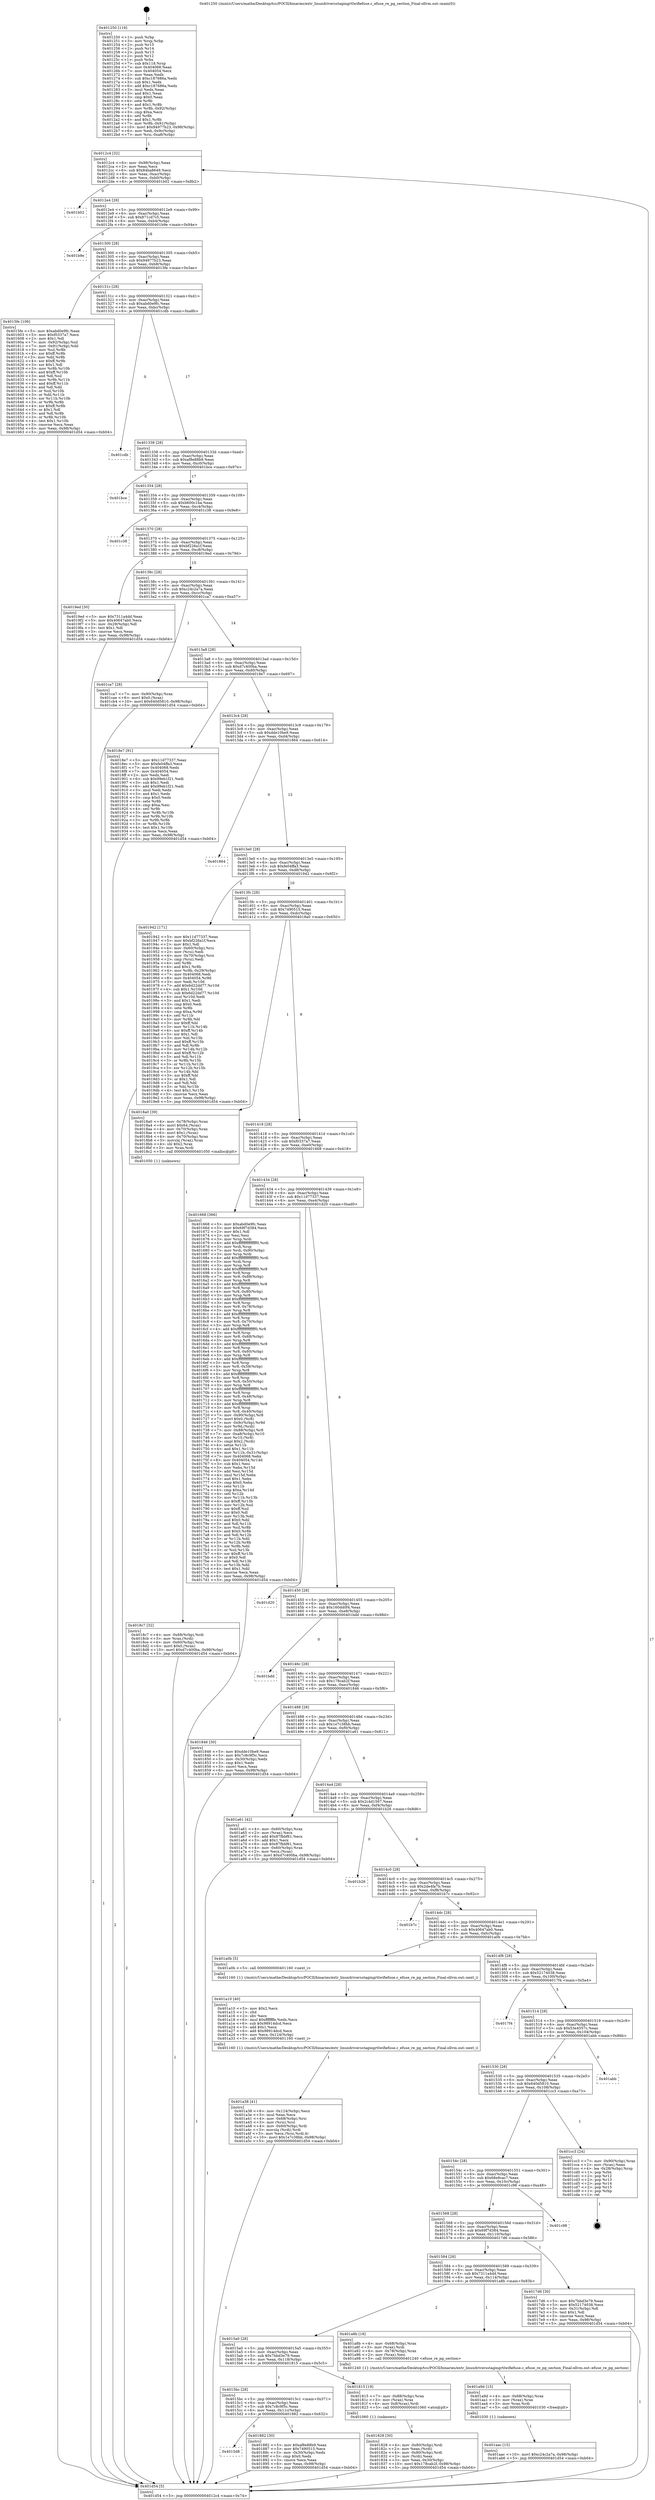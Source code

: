 digraph "0x401250" {
  label = "0x401250 (/mnt/c/Users/mathe/Desktop/tcc/POCII/binaries/extr_linuxdriversstagingrtlwifiefuse.c_efuse_re_pg_section_Final-ollvm.out::main(0))"
  labelloc = "t"
  node[shape=record]

  Entry [label="",width=0.3,height=0.3,shape=circle,fillcolor=black,style=filled]
  "0x4012c4" [label="{
     0x4012c4 [32]\l
     | [instrs]\l
     &nbsp;&nbsp;0x4012c4 \<+6\>: mov -0x98(%rbp),%eax\l
     &nbsp;&nbsp;0x4012ca \<+2\>: mov %eax,%ecx\l
     &nbsp;&nbsp;0x4012cc \<+6\>: sub $0x84ba8649,%ecx\l
     &nbsp;&nbsp;0x4012d2 \<+6\>: mov %eax,-0xac(%rbp)\l
     &nbsp;&nbsp;0x4012d8 \<+6\>: mov %ecx,-0xb0(%rbp)\l
     &nbsp;&nbsp;0x4012de \<+6\>: je 0000000000401b02 \<main+0x8b2\>\l
  }"]
  "0x401b02" [label="{
     0x401b02\l
  }", style=dashed]
  "0x4012e4" [label="{
     0x4012e4 [28]\l
     | [instrs]\l
     &nbsp;&nbsp;0x4012e4 \<+5\>: jmp 00000000004012e9 \<main+0x99\>\l
     &nbsp;&nbsp;0x4012e9 \<+6\>: mov -0xac(%rbp),%eax\l
     &nbsp;&nbsp;0x4012ef \<+5\>: sub $0x871cd7c5,%eax\l
     &nbsp;&nbsp;0x4012f4 \<+6\>: mov %eax,-0xb4(%rbp)\l
     &nbsp;&nbsp;0x4012fa \<+6\>: je 0000000000401b9e \<main+0x94e\>\l
  }"]
  Exit [label="",width=0.3,height=0.3,shape=circle,fillcolor=black,style=filled,peripheries=2]
  "0x401b9e" [label="{
     0x401b9e\l
  }", style=dashed]
  "0x401300" [label="{
     0x401300 [28]\l
     | [instrs]\l
     &nbsp;&nbsp;0x401300 \<+5\>: jmp 0000000000401305 \<main+0xb5\>\l
     &nbsp;&nbsp;0x401305 \<+6\>: mov -0xac(%rbp),%eax\l
     &nbsp;&nbsp;0x40130b \<+5\>: sub $0x94977b23,%eax\l
     &nbsp;&nbsp;0x401310 \<+6\>: mov %eax,-0xb8(%rbp)\l
     &nbsp;&nbsp;0x401316 \<+6\>: je 00000000004015fe \<main+0x3ae\>\l
  }"]
  "0x401aac" [label="{
     0x401aac [15]\l
     | [instrs]\l
     &nbsp;&nbsp;0x401aac \<+10\>: movl $0xc24c2a7a,-0x98(%rbp)\l
     &nbsp;&nbsp;0x401ab6 \<+5\>: jmp 0000000000401d54 \<main+0xb04\>\l
  }"]
  "0x4015fe" [label="{
     0x4015fe [106]\l
     | [instrs]\l
     &nbsp;&nbsp;0x4015fe \<+5\>: mov $0xabd0e9fc,%eax\l
     &nbsp;&nbsp;0x401603 \<+5\>: mov $0xf0337a7,%ecx\l
     &nbsp;&nbsp;0x401608 \<+2\>: mov $0x1,%dl\l
     &nbsp;&nbsp;0x40160a \<+7\>: mov -0x92(%rbp),%sil\l
     &nbsp;&nbsp;0x401611 \<+7\>: mov -0x91(%rbp),%dil\l
     &nbsp;&nbsp;0x401618 \<+3\>: mov %sil,%r8b\l
     &nbsp;&nbsp;0x40161b \<+4\>: xor $0xff,%r8b\l
     &nbsp;&nbsp;0x40161f \<+3\>: mov %dil,%r9b\l
     &nbsp;&nbsp;0x401622 \<+4\>: xor $0xff,%r9b\l
     &nbsp;&nbsp;0x401626 \<+3\>: xor $0x1,%dl\l
     &nbsp;&nbsp;0x401629 \<+3\>: mov %r8b,%r10b\l
     &nbsp;&nbsp;0x40162c \<+4\>: and $0xff,%r10b\l
     &nbsp;&nbsp;0x401630 \<+3\>: and %dl,%sil\l
     &nbsp;&nbsp;0x401633 \<+3\>: mov %r9b,%r11b\l
     &nbsp;&nbsp;0x401636 \<+4\>: and $0xff,%r11b\l
     &nbsp;&nbsp;0x40163a \<+3\>: and %dl,%dil\l
     &nbsp;&nbsp;0x40163d \<+3\>: or %sil,%r10b\l
     &nbsp;&nbsp;0x401640 \<+3\>: or %dil,%r11b\l
     &nbsp;&nbsp;0x401643 \<+3\>: xor %r11b,%r10b\l
     &nbsp;&nbsp;0x401646 \<+3\>: or %r9b,%r8b\l
     &nbsp;&nbsp;0x401649 \<+4\>: xor $0xff,%r8b\l
     &nbsp;&nbsp;0x40164d \<+3\>: or $0x1,%dl\l
     &nbsp;&nbsp;0x401650 \<+3\>: and %dl,%r8b\l
     &nbsp;&nbsp;0x401653 \<+3\>: or %r8b,%r10b\l
     &nbsp;&nbsp;0x401656 \<+4\>: test $0x1,%r10b\l
     &nbsp;&nbsp;0x40165a \<+3\>: cmovne %ecx,%eax\l
     &nbsp;&nbsp;0x40165d \<+6\>: mov %eax,-0x98(%rbp)\l
     &nbsp;&nbsp;0x401663 \<+5\>: jmp 0000000000401d54 \<main+0xb04\>\l
  }"]
  "0x40131c" [label="{
     0x40131c [28]\l
     | [instrs]\l
     &nbsp;&nbsp;0x40131c \<+5\>: jmp 0000000000401321 \<main+0xd1\>\l
     &nbsp;&nbsp;0x401321 \<+6\>: mov -0xac(%rbp),%eax\l
     &nbsp;&nbsp;0x401327 \<+5\>: sub $0xabd0e9fc,%eax\l
     &nbsp;&nbsp;0x40132c \<+6\>: mov %eax,-0xbc(%rbp)\l
     &nbsp;&nbsp;0x401332 \<+6\>: je 0000000000401cdb \<main+0xa8b\>\l
  }"]
  "0x401d54" [label="{
     0x401d54 [5]\l
     | [instrs]\l
     &nbsp;&nbsp;0x401d54 \<+5\>: jmp 00000000004012c4 \<main+0x74\>\l
  }"]
  "0x401250" [label="{
     0x401250 [116]\l
     | [instrs]\l
     &nbsp;&nbsp;0x401250 \<+1\>: push %rbp\l
     &nbsp;&nbsp;0x401251 \<+3\>: mov %rsp,%rbp\l
     &nbsp;&nbsp;0x401254 \<+2\>: push %r15\l
     &nbsp;&nbsp;0x401256 \<+2\>: push %r14\l
     &nbsp;&nbsp;0x401258 \<+2\>: push %r13\l
     &nbsp;&nbsp;0x40125a \<+2\>: push %r12\l
     &nbsp;&nbsp;0x40125c \<+1\>: push %rbx\l
     &nbsp;&nbsp;0x40125d \<+7\>: sub $0x118,%rsp\l
     &nbsp;&nbsp;0x401264 \<+7\>: mov 0x404068,%eax\l
     &nbsp;&nbsp;0x40126b \<+7\>: mov 0x404054,%ecx\l
     &nbsp;&nbsp;0x401272 \<+2\>: mov %eax,%edx\l
     &nbsp;&nbsp;0x401274 \<+6\>: sub $0xc187686a,%edx\l
     &nbsp;&nbsp;0x40127a \<+3\>: sub $0x1,%edx\l
     &nbsp;&nbsp;0x40127d \<+6\>: add $0xc187686a,%edx\l
     &nbsp;&nbsp;0x401283 \<+3\>: imul %edx,%eax\l
     &nbsp;&nbsp;0x401286 \<+3\>: and $0x1,%eax\l
     &nbsp;&nbsp;0x401289 \<+3\>: cmp $0x0,%eax\l
     &nbsp;&nbsp;0x40128c \<+4\>: sete %r8b\l
     &nbsp;&nbsp;0x401290 \<+4\>: and $0x1,%r8b\l
     &nbsp;&nbsp;0x401294 \<+7\>: mov %r8b,-0x92(%rbp)\l
     &nbsp;&nbsp;0x40129b \<+3\>: cmp $0xa,%ecx\l
     &nbsp;&nbsp;0x40129e \<+4\>: setl %r8b\l
     &nbsp;&nbsp;0x4012a2 \<+4\>: and $0x1,%r8b\l
     &nbsp;&nbsp;0x4012a6 \<+7\>: mov %r8b,-0x91(%rbp)\l
     &nbsp;&nbsp;0x4012ad \<+10\>: movl $0x94977b23,-0x98(%rbp)\l
     &nbsp;&nbsp;0x4012b7 \<+6\>: mov %edi,-0x9c(%rbp)\l
     &nbsp;&nbsp;0x4012bd \<+7\>: mov %rsi,-0xa8(%rbp)\l
  }"]
  "0x401a9d" [label="{
     0x401a9d [15]\l
     | [instrs]\l
     &nbsp;&nbsp;0x401a9d \<+4\>: mov -0x68(%rbp),%rax\l
     &nbsp;&nbsp;0x401aa1 \<+3\>: mov (%rax),%rax\l
     &nbsp;&nbsp;0x401aa4 \<+3\>: mov %rax,%rdi\l
     &nbsp;&nbsp;0x401aa7 \<+5\>: call 0000000000401030 \<free@plt\>\l
     | [calls]\l
     &nbsp;&nbsp;0x401030 \{1\} (unknown)\l
  }"]
  "0x401cdb" [label="{
     0x401cdb\l
  }", style=dashed]
  "0x401338" [label="{
     0x401338 [28]\l
     | [instrs]\l
     &nbsp;&nbsp;0x401338 \<+5\>: jmp 000000000040133d \<main+0xed\>\l
     &nbsp;&nbsp;0x40133d \<+6\>: mov -0xac(%rbp),%eax\l
     &nbsp;&nbsp;0x401343 \<+5\>: sub $0xaf8e88b9,%eax\l
     &nbsp;&nbsp;0x401348 \<+6\>: mov %eax,-0xc0(%rbp)\l
     &nbsp;&nbsp;0x40134e \<+6\>: je 0000000000401bce \<main+0x97e\>\l
  }"]
  "0x401a38" [label="{
     0x401a38 [41]\l
     | [instrs]\l
     &nbsp;&nbsp;0x401a38 \<+6\>: mov -0x124(%rbp),%ecx\l
     &nbsp;&nbsp;0x401a3e \<+3\>: imul %eax,%ecx\l
     &nbsp;&nbsp;0x401a41 \<+4\>: mov -0x68(%rbp),%rsi\l
     &nbsp;&nbsp;0x401a45 \<+3\>: mov (%rsi),%rsi\l
     &nbsp;&nbsp;0x401a48 \<+4\>: mov -0x60(%rbp),%rdi\l
     &nbsp;&nbsp;0x401a4c \<+3\>: movslq (%rdi),%rdi\l
     &nbsp;&nbsp;0x401a4f \<+3\>: mov %ecx,(%rsi,%rdi,4)\l
     &nbsp;&nbsp;0x401a52 \<+10\>: movl $0x1e7c38bb,-0x98(%rbp)\l
     &nbsp;&nbsp;0x401a5c \<+5\>: jmp 0000000000401d54 \<main+0xb04\>\l
  }"]
  "0x401bce" [label="{
     0x401bce\l
  }", style=dashed]
  "0x401354" [label="{
     0x401354 [28]\l
     | [instrs]\l
     &nbsp;&nbsp;0x401354 \<+5\>: jmp 0000000000401359 \<main+0x109\>\l
     &nbsp;&nbsp;0x401359 \<+6\>: mov -0xac(%rbp),%eax\l
     &nbsp;&nbsp;0x40135f \<+5\>: sub $0xb600c1ba,%eax\l
     &nbsp;&nbsp;0x401364 \<+6\>: mov %eax,-0xc4(%rbp)\l
     &nbsp;&nbsp;0x40136a \<+6\>: je 0000000000401c38 \<main+0x9e8\>\l
  }"]
  "0x401a10" [label="{
     0x401a10 [40]\l
     | [instrs]\l
     &nbsp;&nbsp;0x401a10 \<+5\>: mov $0x2,%ecx\l
     &nbsp;&nbsp;0x401a15 \<+1\>: cltd\l
     &nbsp;&nbsp;0x401a16 \<+2\>: idiv %ecx\l
     &nbsp;&nbsp;0x401a18 \<+6\>: imul $0xfffffffe,%edx,%ecx\l
     &nbsp;&nbsp;0x401a1e \<+6\>: sub $0x98914dcd,%ecx\l
     &nbsp;&nbsp;0x401a24 \<+3\>: add $0x1,%ecx\l
     &nbsp;&nbsp;0x401a27 \<+6\>: add $0x98914dcd,%ecx\l
     &nbsp;&nbsp;0x401a2d \<+6\>: mov %ecx,-0x124(%rbp)\l
     &nbsp;&nbsp;0x401a33 \<+5\>: call 0000000000401160 \<next_i\>\l
     | [calls]\l
     &nbsp;&nbsp;0x401160 \{1\} (/mnt/c/Users/mathe/Desktop/tcc/POCII/binaries/extr_linuxdriversstagingrtlwifiefuse.c_efuse_re_pg_section_Final-ollvm.out::next_i)\l
  }"]
  "0x401c38" [label="{
     0x401c38\l
  }", style=dashed]
  "0x401370" [label="{
     0x401370 [28]\l
     | [instrs]\l
     &nbsp;&nbsp;0x401370 \<+5\>: jmp 0000000000401375 \<main+0x125\>\l
     &nbsp;&nbsp;0x401375 \<+6\>: mov -0xac(%rbp),%eax\l
     &nbsp;&nbsp;0x40137b \<+5\>: sub $0xbf226a1f,%eax\l
     &nbsp;&nbsp;0x401380 \<+6\>: mov %eax,-0xc8(%rbp)\l
     &nbsp;&nbsp;0x401386 \<+6\>: je 00000000004019ed \<main+0x79d\>\l
  }"]
  "0x4018c7" [label="{
     0x4018c7 [32]\l
     | [instrs]\l
     &nbsp;&nbsp;0x4018c7 \<+4\>: mov -0x68(%rbp),%rdi\l
     &nbsp;&nbsp;0x4018cb \<+3\>: mov %rax,(%rdi)\l
     &nbsp;&nbsp;0x4018ce \<+4\>: mov -0x60(%rbp),%rax\l
     &nbsp;&nbsp;0x4018d2 \<+6\>: movl $0x0,(%rax)\l
     &nbsp;&nbsp;0x4018d8 \<+10\>: movl $0xd7c400ba,-0x98(%rbp)\l
     &nbsp;&nbsp;0x4018e2 \<+5\>: jmp 0000000000401d54 \<main+0xb04\>\l
  }"]
  "0x4019ed" [label="{
     0x4019ed [30]\l
     | [instrs]\l
     &nbsp;&nbsp;0x4019ed \<+5\>: mov $0x7311a4dd,%eax\l
     &nbsp;&nbsp;0x4019f2 \<+5\>: mov $0x40647ab0,%ecx\l
     &nbsp;&nbsp;0x4019f7 \<+3\>: mov -0x29(%rbp),%dl\l
     &nbsp;&nbsp;0x4019fa \<+3\>: test $0x1,%dl\l
     &nbsp;&nbsp;0x4019fd \<+3\>: cmovne %ecx,%eax\l
     &nbsp;&nbsp;0x401a00 \<+6\>: mov %eax,-0x98(%rbp)\l
     &nbsp;&nbsp;0x401a06 \<+5\>: jmp 0000000000401d54 \<main+0xb04\>\l
  }"]
  "0x40138c" [label="{
     0x40138c [28]\l
     | [instrs]\l
     &nbsp;&nbsp;0x40138c \<+5\>: jmp 0000000000401391 \<main+0x141\>\l
     &nbsp;&nbsp;0x401391 \<+6\>: mov -0xac(%rbp),%eax\l
     &nbsp;&nbsp;0x401397 \<+5\>: sub $0xc24c2a7a,%eax\l
     &nbsp;&nbsp;0x40139c \<+6\>: mov %eax,-0xcc(%rbp)\l
     &nbsp;&nbsp;0x4013a2 \<+6\>: je 0000000000401ca7 \<main+0xa57\>\l
  }"]
  "0x4015d8" [label="{
     0x4015d8\l
  }", style=dashed]
  "0x401ca7" [label="{
     0x401ca7 [28]\l
     | [instrs]\l
     &nbsp;&nbsp;0x401ca7 \<+7\>: mov -0x90(%rbp),%rax\l
     &nbsp;&nbsp;0x401cae \<+6\>: movl $0x0,(%rax)\l
     &nbsp;&nbsp;0x401cb4 \<+10\>: movl $0x640d5810,-0x98(%rbp)\l
     &nbsp;&nbsp;0x401cbe \<+5\>: jmp 0000000000401d54 \<main+0xb04\>\l
  }"]
  "0x4013a8" [label="{
     0x4013a8 [28]\l
     | [instrs]\l
     &nbsp;&nbsp;0x4013a8 \<+5\>: jmp 00000000004013ad \<main+0x15d\>\l
     &nbsp;&nbsp;0x4013ad \<+6\>: mov -0xac(%rbp),%eax\l
     &nbsp;&nbsp;0x4013b3 \<+5\>: sub $0xd7c400ba,%eax\l
     &nbsp;&nbsp;0x4013b8 \<+6\>: mov %eax,-0xd0(%rbp)\l
     &nbsp;&nbsp;0x4013be \<+6\>: je 00000000004018e7 \<main+0x697\>\l
  }"]
  "0x401882" [label="{
     0x401882 [30]\l
     | [instrs]\l
     &nbsp;&nbsp;0x401882 \<+5\>: mov $0xaf8e88b9,%eax\l
     &nbsp;&nbsp;0x401887 \<+5\>: mov $0x7490515,%ecx\l
     &nbsp;&nbsp;0x40188c \<+3\>: mov -0x30(%rbp),%edx\l
     &nbsp;&nbsp;0x40188f \<+3\>: cmp $0x0,%edx\l
     &nbsp;&nbsp;0x401892 \<+3\>: cmove %ecx,%eax\l
     &nbsp;&nbsp;0x401895 \<+6\>: mov %eax,-0x98(%rbp)\l
     &nbsp;&nbsp;0x40189b \<+5\>: jmp 0000000000401d54 \<main+0xb04\>\l
  }"]
  "0x4018e7" [label="{
     0x4018e7 [91]\l
     | [instrs]\l
     &nbsp;&nbsp;0x4018e7 \<+5\>: mov $0x11d77337,%eax\l
     &nbsp;&nbsp;0x4018ec \<+5\>: mov $0xfe04ffa3,%ecx\l
     &nbsp;&nbsp;0x4018f1 \<+7\>: mov 0x404068,%edx\l
     &nbsp;&nbsp;0x4018f8 \<+7\>: mov 0x404054,%esi\l
     &nbsp;&nbsp;0x4018ff \<+2\>: mov %edx,%edi\l
     &nbsp;&nbsp;0x401901 \<+6\>: sub $0x99eb1f21,%edi\l
     &nbsp;&nbsp;0x401907 \<+3\>: sub $0x1,%edi\l
     &nbsp;&nbsp;0x40190a \<+6\>: add $0x99eb1f21,%edi\l
     &nbsp;&nbsp;0x401910 \<+3\>: imul %edi,%edx\l
     &nbsp;&nbsp;0x401913 \<+3\>: and $0x1,%edx\l
     &nbsp;&nbsp;0x401916 \<+3\>: cmp $0x0,%edx\l
     &nbsp;&nbsp;0x401919 \<+4\>: sete %r8b\l
     &nbsp;&nbsp;0x40191d \<+3\>: cmp $0xa,%esi\l
     &nbsp;&nbsp;0x401920 \<+4\>: setl %r9b\l
     &nbsp;&nbsp;0x401924 \<+3\>: mov %r8b,%r10b\l
     &nbsp;&nbsp;0x401927 \<+3\>: and %r9b,%r10b\l
     &nbsp;&nbsp;0x40192a \<+3\>: xor %r9b,%r8b\l
     &nbsp;&nbsp;0x40192d \<+3\>: or %r8b,%r10b\l
     &nbsp;&nbsp;0x401930 \<+4\>: test $0x1,%r10b\l
     &nbsp;&nbsp;0x401934 \<+3\>: cmovne %ecx,%eax\l
     &nbsp;&nbsp;0x401937 \<+6\>: mov %eax,-0x98(%rbp)\l
     &nbsp;&nbsp;0x40193d \<+5\>: jmp 0000000000401d54 \<main+0xb04\>\l
  }"]
  "0x4013c4" [label="{
     0x4013c4 [28]\l
     | [instrs]\l
     &nbsp;&nbsp;0x4013c4 \<+5\>: jmp 00000000004013c9 \<main+0x179\>\l
     &nbsp;&nbsp;0x4013c9 \<+6\>: mov -0xac(%rbp),%eax\l
     &nbsp;&nbsp;0x4013cf \<+5\>: sub $0xdde10be9,%eax\l
     &nbsp;&nbsp;0x4013d4 \<+6\>: mov %eax,-0xd4(%rbp)\l
     &nbsp;&nbsp;0x4013da \<+6\>: je 0000000000401864 \<main+0x614\>\l
  }"]
  "0x401828" [label="{
     0x401828 [30]\l
     | [instrs]\l
     &nbsp;&nbsp;0x401828 \<+4\>: mov -0x80(%rbp),%rdi\l
     &nbsp;&nbsp;0x40182c \<+2\>: mov %eax,(%rdi)\l
     &nbsp;&nbsp;0x40182e \<+4\>: mov -0x80(%rbp),%rdi\l
     &nbsp;&nbsp;0x401832 \<+2\>: mov (%rdi),%eax\l
     &nbsp;&nbsp;0x401834 \<+3\>: mov %eax,-0x30(%rbp)\l
     &nbsp;&nbsp;0x401837 \<+10\>: movl $0x178cab2f,-0x98(%rbp)\l
     &nbsp;&nbsp;0x401841 \<+5\>: jmp 0000000000401d54 \<main+0xb04\>\l
  }"]
  "0x401864" [label="{
     0x401864\l
  }", style=dashed]
  "0x4013e0" [label="{
     0x4013e0 [28]\l
     | [instrs]\l
     &nbsp;&nbsp;0x4013e0 \<+5\>: jmp 00000000004013e5 \<main+0x195\>\l
     &nbsp;&nbsp;0x4013e5 \<+6\>: mov -0xac(%rbp),%eax\l
     &nbsp;&nbsp;0x4013eb \<+5\>: sub $0xfe04ffa3,%eax\l
     &nbsp;&nbsp;0x4013f0 \<+6\>: mov %eax,-0xd8(%rbp)\l
     &nbsp;&nbsp;0x4013f6 \<+6\>: je 0000000000401942 \<main+0x6f2\>\l
  }"]
  "0x4015bc" [label="{
     0x4015bc [28]\l
     | [instrs]\l
     &nbsp;&nbsp;0x4015bc \<+5\>: jmp 00000000004015c1 \<main+0x371\>\l
     &nbsp;&nbsp;0x4015c1 \<+6\>: mov -0xac(%rbp),%eax\l
     &nbsp;&nbsp;0x4015c7 \<+5\>: sub $0x7c8c9f5c,%eax\l
     &nbsp;&nbsp;0x4015cc \<+6\>: mov %eax,-0x11c(%rbp)\l
     &nbsp;&nbsp;0x4015d2 \<+6\>: je 0000000000401882 \<main+0x632\>\l
  }"]
  "0x401942" [label="{
     0x401942 [171]\l
     | [instrs]\l
     &nbsp;&nbsp;0x401942 \<+5\>: mov $0x11d77337,%eax\l
     &nbsp;&nbsp;0x401947 \<+5\>: mov $0xbf226a1f,%ecx\l
     &nbsp;&nbsp;0x40194c \<+2\>: mov $0x1,%dl\l
     &nbsp;&nbsp;0x40194e \<+4\>: mov -0x60(%rbp),%rsi\l
     &nbsp;&nbsp;0x401952 \<+2\>: mov (%rsi),%edi\l
     &nbsp;&nbsp;0x401954 \<+4\>: mov -0x70(%rbp),%rsi\l
     &nbsp;&nbsp;0x401958 \<+2\>: cmp (%rsi),%edi\l
     &nbsp;&nbsp;0x40195a \<+4\>: setl %r8b\l
     &nbsp;&nbsp;0x40195e \<+4\>: and $0x1,%r8b\l
     &nbsp;&nbsp;0x401962 \<+4\>: mov %r8b,-0x29(%rbp)\l
     &nbsp;&nbsp;0x401966 \<+7\>: mov 0x404068,%edi\l
     &nbsp;&nbsp;0x40196d \<+8\>: mov 0x404054,%r9d\l
     &nbsp;&nbsp;0x401975 \<+3\>: mov %edi,%r10d\l
     &nbsp;&nbsp;0x401978 \<+7\>: add $0x6d22dd77,%r10d\l
     &nbsp;&nbsp;0x40197f \<+4\>: sub $0x1,%r10d\l
     &nbsp;&nbsp;0x401983 \<+7\>: sub $0x6d22dd77,%r10d\l
     &nbsp;&nbsp;0x40198a \<+4\>: imul %r10d,%edi\l
     &nbsp;&nbsp;0x40198e \<+3\>: and $0x1,%edi\l
     &nbsp;&nbsp;0x401991 \<+3\>: cmp $0x0,%edi\l
     &nbsp;&nbsp;0x401994 \<+4\>: sete %r8b\l
     &nbsp;&nbsp;0x401998 \<+4\>: cmp $0xa,%r9d\l
     &nbsp;&nbsp;0x40199c \<+4\>: setl %r11b\l
     &nbsp;&nbsp;0x4019a0 \<+3\>: mov %r8b,%bl\l
     &nbsp;&nbsp;0x4019a3 \<+3\>: xor $0xff,%bl\l
     &nbsp;&nbsp;0x4019a6 \<+3\>: mov %r11b,%r14b\l
     &nbsp;&nbsp;0x4019a9 \<+4\>: xor $0xff,%r14b\l
     &nbsp;&nbsp;0x4019ad \<+3\>: xor $0x1,%dl\l
     &nbsp;&nbsp;0x4019b0 \<+3\>: mov %bl,%r15b\l
     &nbsp;&nbsp;0x4019b3 \<+4\>: and $0xff,%r15b\l
     &nbsp;&nbsp;0x4019b7 \<+3\>: and %dl,%r8b\l
     &nbsp;&nbsp;0x4019ba \<+3\>: mov %r14b,%r12b\l
     &nbsp;&nbsp;0x4019bd \<+4\>: and $0xff,%r12b\l
     &nbsp;&nbsp;0x4019c1 \<+3\>: and %dl,%r11b\l
     &nbsp;&nbsp;0x4019c4 \<+3\>: or %r8b,%r15b\l
     &nbsp;&nbsp;0x4019c7 \<+3\>: or %r11b,%r12b\l
     &nbsp;&nbsp;0x4019ca \<+3\>: xor %r12b,%r15b\l
     &nbsp;&nbsp;0x4019cd \<+3\>: or %r14b,%bl\l
     &nbsp;&nbsp;0x4019d0 \<+3\>: xor $0xff,%bl\l
     &nbsp;&nbsp;0x4019d3 \<+3\>: or $0x1,%dl\l
     &nbsp;&nbsp;0x4019d6 \<+2\>: and %dl,%bl\l
     &nbsp;&nbsp;0x4019d8 \<+3\>: or %bl,%r15b\l
     &nbsp;&nbsp;0x4019db \<+4\>: test $0x1,%r15b\l
     &nbsp;&nbsp;0x4019df \<+3\>: cmovne %ecx,%eax\l
     &nbsp;&nbsp;0x4019e2 \<+6\>: mov %eax,-0x98(%rbp)\l
     &nbsp;&nbsp;0x4019e8 \<+5\>: jmp 0000000000401d54 \<main+0xb04\>\l
  }"]
  "0x4013fc" [label="{
     0x4013fc [28]\l
     | [instrs]\l
     &nbsp;&nbsp;0x4013fc \<+5\>: jmp 0000000000401401 \<main+0x1b1\>\l
     &nbsp;&nbsp;0x401401 \<+6\>: mov -0xac(%rbp),%eax\l
     &nbsp;&nbsp;0x401407 \<+5\>: sub $0x7490515,%eax\l
     &nbsp;&nbsp;0x40140c \<+6\>: mov %eax,-0xdc(%rbp)\l
     &nbsp;&nbsp;0x401412 \<+6\>: je 00000000004018a0 \<main+0x650\>\l
  }"]
  "0x401815" [label="{
     0x401815 [19]\l
     | [instrs]\l
     &nbsp;&nbsp;0x401815 \<+7\>: mov -0x88(%rbp),%rax\l
     &nbsp;&nbsp;0x40181c \<+3\>: mov (%rax),%rax\l
     &nbsp;&nbsp;0x40181f \<+4\>: mov 0x8(%rax),%rdi\l
     &nbsp;&nbsp;0x401823 \<+5\>: call 0000000000401060 \<atoi@plt\>\l
     | [calls]\l
     &nbsp;&nbsp;0x401060 \{1\} (unknown)\l
  }"]
  "0x4018a0" [label="{
     0x4018a0 [39]\l
     | [instrs]\l
     &nbsp;&nbsp;0x4018a0 \<+4\>: mov -0x78(%rbp),%rax\l
     &nbsp;&nbsp;0x4018a4 \<+6\>: movl $0x64,(%rax)\l
     &nbsp;&nbsp;0x4018aa \<+4\>: mov -0x70(%rbp),%rax\l
     &nbsp;&nbsp;0x4018ae \<+6\>: movl $0x1,(%rax)\l
     &nbsp;&nbsp;0x4018b4 \<+4\>: mov -0x70(%rbp),%rax\l
     &nbsp;&nbsp;0x4018b8 \<+3\>: movslq (%rax),%rax\l
     &nbsp;&nbsp;0x4018bb \<+4\>: shl $0x2,%rax\l
     &nbsp;&nbsp;0x4018bf \<+3\>: mov %rax,%rdi\l
     &nbsp;&nbsp;0x4018c2 \<+5\>: call 0000000000401050 \<malloc@plt\>\l
     | [calls]\l
     &nbsp;&nbsp;0x401050 \{1\} (unknown)\l
  }"]
  "0x401418" [label="{
     0x401418 [28]\l
     | [instrs]\l
     &nbsp;&nbsp;0x401418 \<+5\>: jmp 000000000040141d \<main+0x1cd\>\l
     &nbsp;&nbsp;0x40141d \<+6\>: mov -0xac(%rbp),%eax\l
     &nbsp;&nbsp;0x401423 \<+5\>: sub $0xf0337a7,%eax\l
     &nbsp;&nbsp;0x401428 \<+6\>: mov %eax,-0xe0(%rbp)\l
     &nbsp;&nbsp;0x40142e \<+6\>: je 0000000000401668 \<main+0x418\>\l
  }"]
  "0x4015a0" [label="{
     0x4015a0 [28]\l
     | [instrs]\l
     &nbsp;&nbsp;0x4015a0 \<+5\>: jmp 00000000004015a5 \<main+0x355\>\l
     &nbsp;&nbsp;0x4015a5 \<+6\>: mov -0xac(%rbp),%eax\l
     &nbsp;&nbsp;0x4015ab \<+5\>: sub $0x7bbd3e79,%eax\l
     &nbsp;&nbsp;0x4015b0 \<+6\>: mov %eax,-0x118(%rbp)\l
     &nbsp;&nbsp;0x4015b6 \<+6\>: je 0000000000401815 \<main+0x5c5\>\l
  }"]
  "0x401668" [label="{
     0x401668 [366]\l
     | [instrs]\l
     &nbsp;&nbsp;0x401668 \<+5\>: mov $0xabd0e9fc,%eax\l
     &nbsp;&nbsp;0x40166d \<+5\>: mov $0x69f7d384,%ecx\l
     &nbsp;&nbsp;0x401672 \<+2\>: mov $0x1,%dl\l
     &nbsp;&nbsp;0x401674 \<+2\>: xor %esi,%esi\l
     &nbsp;&nbsp;0x401676 \<+3\>: mov %rsp,%rdi\l
     &nbsp;&nbsp;0x401679 \<+4\>: add $0xfffffffffffffff0,%rdi\l
     &nbsp;&nbsp;0x40167d \<+3\>: mov %rdi,%rsp\l
     &nbsp;&nbsp;0x401680 \<+7\>: mov %rdi,-0x90(%rbp)\l
     &nbsp;&nbsp;0x401687 \<+3\>: mov %rsp,%rdi\l
     &nbsp;&nbsp;0x40168a \<+4\>: add $0xfffffffffffffff0,%rdi\l
     &nbsp;&nbsp;0x40168e \<+3\>: mov %rdi,%rsp\l
     &nbsp;&nbsp;0x401691 \<+3\>: mov %rsp,%r8\l
     &nbsp;&nbsp;0x401694 \<+4\>: add $0xfffffffffffffff0,%r8\l
     &nbsp;&nbsp;0x401698 \<+3\>: mov %r8,%rsp\l
     &nbsp;&nbsp;0x40169b \<+7\>: mov %r8,-0x88(%rbp)\l
     &nbsp;&nbsp;0x4016a2 \<+3\>: mov %rsp,%r8\l
     &nbsp;&nbsp;0x4016a5 \<+4\>: add $0xfffffffffffffff0,%r8\l
     &nbsp;&nbsp;0x4016a9 \<+3\>: mov %r8,%rsp\l
     &nbsp;&nbsp;0x4016ac \<+4\>: mov %r8,-0x80(%rbp)\l
     &nbsp;&nbsp;0x4016b0 \<+3\>: mov %rsp,%r8\l
     &nbsp;&nbsp;0x4016b3 \<+4\>: add $0xfffffffffffffff0,%r8\l
     &nbsp;&nbsp;0x4016b7 \<+3\>: mov %r8,%rsp\l
     &nbsp;&nbsp;0x4016ba \<+4\>: mov %r8,-0x78(%rbp)\l
     &nbsp;&nbsp;0x4016be \<+3\>: mov %rsp,%r8\l
     &nbsp;&nbsp;0x4016c1 \<+4\>: add $0xfffffffffffffff0,%r8\l
     &nbsp;&nbsp;0x4016c5 \<+3\>: mov %r8,%rsp\l
     &nbsp;&nbsp;0x4016c8 \<+4\>: mov %r8,-0x70(%rbp)\l
     &nbsp;&nbsp;0x4016cc \<+3\>: mov %rsp,%r8\l
     &nbsp;&nbsp;0x4016cf \<+4\>: add $0xfffffffffffffff0,%r8\l
     &nbsp;&nbsp;0x4016d3 \<+3\>: mov %r8,%rsp\l
     &nbsp;&nbsp;0x4016d6 \<+4\>: mov %r8,-0x68(%rbp)\l
     &nbsp;&nbsp;0x4016da \<+3\>: mov %rsp,%r8\l
     &nbsp;&nbsp;0x4016dd \<+4\>: add $0xfffffffffffffff0,%r8\l
     &nbsp;&nbsp;0x4016e1 \<+3\>: mov %r8,%rsp\l
     &nbsp;&nbsp;0x4016e4 \<+4\>: mov %r8,-0x60(%rbp)\l
     &nbsp;&nbsp;0x4016e8 \<+3\>: mov %rsp,%r8\l
     &nbsp;&nbsp;0x4016eb \<+4\>: add $0xfffffffffffffff0,%r8\l
     &nbsp;&nbsp;0x4016ef \<+3\>: mov %r8,%rsp\l
     &nbsp;&nbsp;0x4016f2 \<+4\>: mov %r8,-0x58(%rbp)\l
     &nbsp;&nbsp;0x4016f6 \<+3\>: mov %rsp,%r8\l
     &nbsp;&nbsp;0x4016f9 \<+4\>: add $0xfffffffffffffff0,%r8\l
     &nbsp;&nbsp;0x4016fd \<+3\>: mov %r8,%rsp\l
     &nbsp;&nbsp;0x401700 \<+4\>: mov %r8,-0x50(%rbp)\l
     &nbsp;&nbsp;0x401704 \<+3\>: mov %rsp,%r8\l
     &nbsp;&nbsp;0x401707 \<+4\>: add $0xfffffffffffffff0,%r8\l
     &nbsp;&nbsp;0x40170b \<+3\>: mov %r8,%rsp\l
     &nbsp;&nbsp;0x40170e \<+4\>: mov %r8,-0x48(%rbp)\l
     &nbsp;&nbsp;0x401712 \<+3\>: mov %rsp,%r8\l
     &nbsp;&nbsp;0x401715 \<+4\>: add $0xfffffffffffffff0,%r8\l
     &nbsp;&nbsp;0x401719 \<+3\>: mov %r8,%rsp\l
     &nbsp;&nbsp;0x40171c \<+4\>: mov %r8,-0x40(%rbp)\l
     &nbsp;&nbsp;0x401720 \<+7\>: mov -0x90(%rbp),%r8\l
     &nbsp;&nbsp;0x401727 \<+7\>: movl $0x0,(%r8)\l
     &nbsp;&nbsp;0x40172e \<+7\>: mov -0x9c(%rbp),%r9d\l
     &nbsp;&nbsp;0x401735 \<+3\>: mov %r9d,(%rdi)\l
     &nbsp;&nbsp;0x401738 \<+7\>: mov -0x88(%rbp),%r8\l
     &nbsp;&nbsp;0x40173f \<+7\>: mov -0xa8(%rbp),%r10\l
     &nbsp;&nbsp;0x401746 \<+3\>: mov %r10,(%r8)\l
     &nbsp;&nbsp;0x401749 \<+3\>: cmpl $0x2,(%rdi)\l
     &nbsp;&nbsp;0x40174c \<+4\>: setne %r11b\l
     &nbsp;&nbsp;0x401750 \<+4\>: and $0x1,%r11b\l
     &nbsp;&nbsp;0x401754 \<+4\>: mov %r11b,-0x31(%rbp)\l
     &nbsp;&nbsp;0x401758 \<+7\>: mov 0x404068,%ebx\l
     &nbsp;&nbsp;0x40175f \<+8\>: mov 0x404054,%r14d\l
     &nbsp;&nbsp;0x401767 \<+3\>: sub $0x1,%esi\l
     &nbsp;&nbsp;0x40176a \<+3\>: mov %ebx,%r15d\l
     &nbsp;&nbsp;0x40176d \<+3\>: add %esi,%r15d\l
     &nbsp;&nbsp;0x401770 \<+4\>: imul %r15d,%ebx\l
     &nbsp;&nbsp;0x401774 \<+3\>: and $0x1,%ebx\l
     &nbsp;&nbsp;0x401777 \<+3\>: cmp $0x0,%ebx\l
     &nbsp;&nbsp;0x40177a \<+4\>: sete %r11b\l
     &nbsp;&nbsp;0x40177e \<+4\>: cmp $0xa,%r14d\l
     &nbsp;&nbsp;0x401782 \<+4\>: setl %r12b\l
     &nbsp;&nbsp;0x401786 \<+3\>: mov %r11b,%r13b\l
     &nbsp;&nbsp;0x401789 \<+4\>: xor $0xff,%r13b\l
     &nbsp;&nbsp;0x40178d \<+3\>: mov %r12b,%sil\l
     &nbsp;&nbsp;0x401790 \<+4\>: xor $0xff,%sil\l
     &nbsp;&nbsp;0x401794 \<+3\>: xor $0x0,%dl\l
     &nbsp;&nbsp;0x401797 \<+3\>: mov %r13b,%dil\l
     &nbsp;&nbsp;0x40179a \<+4\>: and $0x0,%dil\l
     &nbsp;&nbsp;0x40179e \<+3\>: and %dl,%r11b\l
     &nbsp;&nbsp;0x4017a1 \<+3\>: mov %sil,%r8b\l
     &nbsp;&nbsp;0x4017a4 \<+4\>: and $0x0,%r8b\l
     &nbsp;&nbsp;0x4017a8 \<+3\>: and %dl,%r12b\l
     &nbsp;&nbsp;0x4017ab \<+3\>: or %r11b,%dil\l
     &nbsp;&nbsp;0x4017ae \<+3\>: or %r12b,%r8b\l
     &nbsp;&nbsp;0x4017b1 \<+3\>: xor %r8b,%dil\l
     &nbsp;&nbsp;0x4017b4 \<+3\>: or %sil,%r13b\l
     &nbsp;&nbsp;0x4017b7 \<+4\>: xor $0xff,%r13b\l
     &nbsp;&nbsp;0x4017bb \<+3\>: or $0x0,%dl\l
     &nbsp;&nbsp;0x4017be \<+3\>: and %dl,%r13b\l
     &nbsp;&nbsp;0x4017c1 \<+3\>: or %r13b,%dil\l
     &nbsp;&nbsp;0x4017c4 \<+4\>: test $0x1,%dil\l
     &nbsp;&nbsp;0x4017c8 \<+3\>: cmovne %ecx,%eax\l
     &nbsp;&nbsp;0x4017cb \<+6\>: mov %eax,-0x98(%rbp)\l
     &nbsp;&nbsp;0x4017d1 \<+5\>: jmp 0000000000401d54 \<main+0xb04\>\l
  }"]
  "0x401434" [label="{
     0x401434 [28]\l
     | [instrs]\l
     &nbsp;&nbsp;0x401434 \<+5\>: jmp 0000000000401439 \<main+0x1e9\>\l
     &nbsp;&nbsp;0x401439 \<+6\>: mov -0xac(%rbp),%eax\l
     &nbsp;&nbsp;0x40143f \<+5\>: sub $0x11d77337,%eax\l
     &nbsp;&nbsp;0x401444 \<+6\>: mov %eax,-0xe4(%rbp)\l
     &nbsp;&nbsp;0x40144a \<+6\>: je 0000000000401d20 \<main+0xad0\>\l
  }"]
  "0x401a8b" [label="{
     0x401a8b [18]\l
     | [instrs]\l
     &nbsp;&nbsp;0x401a8b \<+4\>: mov -0x68(%rbp),%rax\l
     &nbsp;&nbsp;0x401a8f \<+3\>: mov (%rax),%rdi\l
     &nbsp;&nbsp;0x401a92 \<+4\>: mov -0x78(%rbp),%rax\l
     &nbsp;&nbsp;0x401a96 \<+2\>: mov (%rax),%esi\l
     &nbsp;&nbsp;0x401a98 \<+5\>: call 0000000000401240 \<efuse_re_pg_section\>\l
     | [calls]\l
     &nbsp;&nbsp;0x401240 \{1\} (/mnt/c/Users/mathe/Desktop/tcc/POCII/binaries/extr_linuxdriversstagingrtlwifiefuse.c_efuse_re_pg_section_Final-ollvm.out::efuse_re_pg_section)\l
  }"]
  "0x401584" [label="{
     0x401584 [28]\l
     | [instrs]\l
     &nbsp;&nbsp;0x401584 \<+5\>: jmp 0000000000401589 \<main+0x339\>\l
     &nbsp;&nbsp;0x401589 \<+6\>: mov -0xac(%rbp),%eax\l
     &nbsp;&nbsp;0x40158f \<+5\>: sub $0x7311a4dd,%eax\l
     &nbsp;&nbsp;0x401594 \<+6\>: mov %eax,-0x114(%rbp)\l
     &nbsp;&nbsp;0x40159a \<+6\>: je 0000000000401a8b \<main+0x83b\>\l
  }"]
  "0x401d20" [label="{
     0x401d20\l
  }", style=dashed]
  "0x401450" [label="{
     0x401450 [28]\l
     | [instrs]\l
     &nbsp;&nbsp;0x401450 \<+5\>: jmp 0000000000401455 \<main+0x205\>\l
     &nbsp;&nbsp;0x401455 \<+6\>: mov -0xac(%rbp),%eax\l
     &nbsp;&nbsp;0x40145b \<+5\>: sub $0x160dd0f4,%eax\l
     &nbsp;&nbsp;0x401460 \<+6\>: mov %eax,-0xe8(%rbp)\l
     &nbsp;&nbsp;0x401466 \<+6\>: je 0000000000401bdd \<main+0x98d\>\l
  }"]
  "0x4017d6" [label="{
     0x4017d6 [30]\l
     | [instrs]\l
     &nbsp;&nbsp;0x4017d6 \<+5\>: mov $0x7bbd3e79,%eax\l
     &nbsp;&nbsp;0x4017db \<+5\>: mov $0x52174038,%ecx\l
     &nbsp;&nbsp;0x4017e0 \<+3\>: mov -0x31(%rbp),%dl\l
     &nbsp;&nbsp;0x4017e3 \<+3\>: test $0x1,%dl\l
     &nbsp;&nbsp;0x4017e6 \<+3\>: cmovne %ecx,%eax\l
     &nbsp;&nbsp;0x4017e9 \<+6\>: mov %eax,-0x98(%rbp)\l
     &nbsp;&nbsp;0x4017ef \<+5\>: jmp 0000000000401d54 \<main+0xb04\>\l
  }"]
  "0x401bdd" [label="{
     0x401bdd\l
  }", style=dashed]
  "0x40146c" [label="{
     0x40146c [28]\l
     | [instrs]\l
     &nbsp;&nbsp;0x40146c \<+5\>: jmp 0000000000401471 \<main+0x221\>\l
     &nbsp;&nbsp;0x401471 \<+6\>: mov -0xac(%rbp),%eax\l
     &nbsp;&nbsp;0x401477 \<+5\>: sub $0x178cab2f,%eax\l
     &nbsp;&nbsp;0x40147c \<+6\>: mov %eax,-0xec(%rbp)\l
     &nbsp;&nbsp;0x401482 \<+6\>: je 0000000000401846 \<main+0x5f6\>\l
  }"]
  "0x401568" [label="{
     0x401568 [28]\l
     | [instrs]\l
     &nbsp;&nbsp;0x401568 \<+5\>: jmp 000000000040156d \<main+0x31d\>\l
     &nbsp;&nbsp;0x40156d \<+6\>: mov -0xac(%rbp),%eax\l
     &nbsp;&nbsp;0x401573 \<+5\>: sub $0x69f7d384,%eax\l
     &nbsp;&nbsp;0x401578 \<+6\>: mov %eax,-0x110(%rbp)\l
     &nbsp;&nbsp;0x40157e \<+6\>: je 00000000004017d6 \<main+0x586\>\l
  }"]
  "0x401846" [label="{
     0x401846 [30]\l
     | [instrs]\l
     &nbsp;&nbsp;0x401846 \<+5\>: mov $0xdde10be9,%eax\l
     &nbsp;&nbsp;0x40184b \<+5\>: mov $0x7c8c9f5c,%ecx\l
     &nbsp;&nbsp;0x401850 \<+3\>: mov -0x30(%rbp),%edx\l
     &nbsp;&nbsp;0x401853 \<+3\>: cmp $0x1,%edx\l
     &nbsp;&nbsp;0x401856 \<+3\>: cmovl %ecx,%eax\l
     &nbsp;&nbsp;0x401859 \<+6\>: mov %eax,-0x98(%rbp)\l
     &nbsp;&nbsp;0x40185f \<+5\>: jmp 0000000000401d54 \<main+0xb04\>\l
  }"]
  "0x401488" [label="{
     0x401488 [28]\l
     | [instrs]\l
     &nbsp;&nbsp;0x401488 \<+5\>: jmp 000000000040148d \<main+0x23d\>\l
     &nbsp;&nbsp;0x40148d \<+6\>: mov -0xac(%rbp),%eax\l
     &nbsp;&nbsp;0x401493 \<+5\>: sub $0x1e7c38bb,%eax\l
     &nbsp;&nbsp;0x401498 \<+6\>: mov %eax,-0xf0(%rbp)\l
     &nbsp;&nbsp;0x40149e \<+6\>: je 0000000000401a61 \<main+0x811\>\l
  }"]
  "0x401c98" [label="{
     0x401c98\l
  }", style=dashed]
  "0x401a61" [label="{
     0x401a61 [42]\l
     | [instrs]\l
     &nbsp;&nbsp;0x401a61 \<+4\>: mov -0x60(%rbp),%rax\l
     &nbsp;&nbsp;0x401a65 \<+2\>: mov (%rax),%ecx\l
     &nbsp;&nbsp;0x401a67 \<+6\>: add $0x87fbbf61,%ecx\l
     &nbsp;&nbsp;0x401a6d \<+3\>: add $0x1,%ecx\l
     &nbsp;&nbsp;0x401a70 \<+6\>: sub $0x87fbbf61,%ecx\l
     &nbsp;&nbsp;0x401a76 \<+4\>: mov -0x60(%rbp),%rax\l
     &nbsp;&nbsp;0x401a7a \<+2\>: mov %ecx,(%rax)\l
     &nbsp;&nbsp;0x401a7c \<+10\>: movl $0xd7c400ba,-0x98(%rbp)\l
     &nbsp;&nbsp;0x401a86 \<+5\>: jmp 0000000000401d54 \<main+0xb04\>\l
  }"]
  "0x4014a4" [label="{
     0x4014a4 [28]\l
     | [instrs]\l
     &nbsp;&nbsp;0x4014a4 \<+5\>: jmp 00000000004014a9 \<main+0x259\>\l
     &nbsp;&nbsp;0x4014a9 \<+6\>: mov -0xac(%rbp),%eax\l
     &nbsp;&nbsp;0x4014af \<+5\>: sub $0x2c4d1567,%eax\l
     &nbsp;&nbsp;0x4014b4 \<+6\>: mov %eax,-0xf4(%rbp)\l
     &nbsp;&nbsp;0x4014ba \<+6\>: je 0000000000401b26 \<main+0x8d6\>\l
  }"]
  "0x40154c" [label="{
     0x40154c [28]\l
     | [instrs]\l
     &nbsp;&nbsp;0x40154c \<+5\>: jmp 0000000000401551 \<main+0x301\>\l
     &nbsp;&nbsp;0x401551 \<+6\>: mov -0xac(%rbp),%eax\l
     &nbsp;&nbsp;0x401557 \<+5\>: sub $0x68e9cac7,%eax\l
     &nbsp;&nbsp;0x40155c \<+6\>: mov %eax,-0x10c(%rbp)\l
     &nbsp;&nbsp;0x401562 \<+6\>: je 0000000000401c98 \<main+0xa48\>\l
  }"]
  "0x401b26" [label="{
     0x401b26\l
  }", style=dashed]
  "0x4014c0" [label="{
     0x4014c0 [28]\l
     | [instrs]\l
     &nbsp;&nbsp;0x4014c0 \<+5\>: jmp 00000000004014c5 \<main+0x275\>\l
     &nbsp;&nbsp;0x4014c5 \<+6\>: mov -0xac(%rbp),%eax\l
     &nbsp;&nbsp;0x4014cb \<+5\>: sub $0x2de4fa7b,%eax\l
     &nbsp;&nbsp;0x4014d0 \<+6\>: mov %eax,-0xf8(%rbp)\l
     &nbsp;&nbsp;0x4014d6 \<+6\>: je 0000000000401b7c \<main+0x92c\>\l
  }"]
  "0x401cc3" [label="{
     0x401cc3 [24]\l
     | [instrs]\l
     &nbsp;&nbsp;0x401cc3 \<+7\>: mov -0x90(%rbp),%rax\l
     &nbsp;&nbsp;0x401cca \<+2\>: mov (%rax),%eax\l
     &nbsp;&nbsp;0x401ccc \<+4\>: lea -0x28(%rbp),%rsp\l
     &nbsp;&nbsp;0x401cd0 \<+1\>: pop %rbx\l
     &nbsp;&nbsp;0x401cd1 \<+2\>: pop %r12\l
     &nbsp;&nbsp;0x401cd3 \<+2\>: pop %r13\l
     &nbsp;&nbsp;0x401cd5 \<+2\>: pop %r14\l
     &nbsp;&nbsp;0x401cd7 \<+2\>: pop %r15\l
     &nbsp;&nbsp;0x401cd9 \<+1\>: pop %rbp\l
     &nbsp;&nbsp;0x401cda \<+1\>: ret\l
  }"]
  "0x401b7c" [label="{
     0x401b7c\l
  }", style=dashed]
  "0x4014dc" [label="{
     0x4014dc [28]\l
     | [instrs]\l
     &nbsp;&nbsp;0x4014dc \<+5\>: jmp 00000000004014e1 \<main+0x291\>\l
     &nbsp;&nbsp;0x4014e1 \<+6\>: mov -0xac(%rbp),%eax\l
     &nbsp;&nbsp;0x4014e7 \<+5\>: sub $0x40647ab0,%eax\l
     &nbsp;&nbsp;0x4014ec \<+6\>: mov %eax,-0xfc(%rbp)\l
     &nbsp;&nbsp;0x4014f2 \<+6\>: je 0000000000401a0b \<main+0x7bb\>\l
  }"]
  "0x401530" [label="{
     0x401530 [28]\l
     | [instrs]\l
     &nbsp;&nbsp;0x401530 \<+5\>: jmp 0000000000401535 \<main+0x2e5\>\l
     &nbsp;&nbsp;0x401535 \<+6\>: mov -0xac(%rbp),%eax\l
     &nbsp;&nbsp;0x40153b \<+5\>: sub $0x640d5810,%eax\l
     &nbsp;&nbsp;0x401540 \<+6\>: mov %eax,-0x108(%rbp)\l
     &nbsp;&nbsp;0x401546 \<+6\>: je 0000000000401cc3 \<main+0xa73\>\l
  }"]
  "0x401a0b" [label="{
     0x401a0b [5]\l
     | [instrs]\l
     &nbsp;&nbsp;0x401a0b \<+5\>: call 0000000000401160 \<next_i\>\l
     | [calls]\l
     &nbsp;&nbsp;0x401160 \{1\} (/mnt/c/Users/mathe/Desktop/tcc/POCII/binaries/extr_linuxdriversstagingrtlwifiefuse.c_efuse_re_pg_section_Final-ollvm.out::next_i)\l
  }"]
  "0x4014f8" [label="{
     0x4014f8 [28]\l
     | [instrs]\l
     &nbsp;&nbsp;0x4014f8 \<+5\>: jmp 00000000004014fd \<main+0x2ad\>\l
     &nbsp;&nbsp;0x4014fd \<+6\>: mov -0xac(%rbp),%eax\l
     &nbsp;&nbsp;0x401503 \<+5\>: sub $0x52174038,%eax\l
     &nbsp;&nbsp;0x401508 \<+6\>: mov %eax,-0x100(%rbp)\l
     &nbsp;&nbsp;0x40150e \<+6\>: je 00000000004017f4 \<main+0x5a4\>\l
  }"]
  "0x401abb" [label="{
     0x401abb\l
  }", style=dashed]
  "0x4017f4" [label="{
     0x4017f4\l
  }", style=dashed]
  "0x401514" [label="{
     0x401514 [28]\l
     | [instrs]\l
     &nbsp;&nbsp;0x401514 \<+5\>: jmp 0000000000401519 \<main+0x2c9\>\l
     &nbsp;&nbsp;0x401519 \<+6\>: mov -0xac(%rbp),%eax\l
     &nbsp;&nbsp;0x40151f \<+5\>: sub $0x53e4557c,%eax\l
     &nbsp;&nbsp;0x401524 \<+6\>: mov %eax,-0x104(%rbp)\l
     &nbsp;&nbsp;0x40152a \<+6\>: je 0000000000401abb \<main+0x86b\>\l
  }"]
  Entry -> "0x401250" [label=" 1"]
  "0x4012c4" -> "0x401b02" [label=" 0"]
  "0x4012c4" -> "0x4012e4" [label=" 18"]
  "0x401cc3" -> Exit [label=" 1"]
  "0x4012e4" -> "0x401b9e" [label=" 0"]
  "0x4012e4" -> "0x401300" [label=" 18"]
  "0x401ca7" -> "0x401d54" [label=" 1"]
  "0x401300" -> "0x4015fe" [label=" 1"]
  "0x401300" -> "0x40131c" [label=" 17"]
  "0x4015fe" -> "0x401d54" [label=" 1"]
  "0x401250" -> "0x4012c4" [label=" 1"]
  "0x401d54" -> "0x4012c4" [label=" 17"]
  "0x401aac" -> "0x401d54" [label=" 1"]
  "0x40131c" -> "0x401cdb" [label=" 0"]
  "0x40131c" -> "0x401338" [label=" 17"]
  "0x401a9d" -> "0x401aac" [label=" 1"]
  "0x401338" -> "0x401bce" [label=" 0"]
  "0x401338" -> "0x401354" [label=" 17"]
  "0x401a8b" -> "0x401a9d" [label=" 1"]
  "0x401354" -> "0x401c38" [label=" 0"]
  "0x401354" -> "0x401370" [label=" 17"]
  "0x401a61" -> "0x401d54" [label=" 1"]
  "0x401370" -> "0x4019ed" [label=" 2"]
  "0x401370" -> "0x40138c" [label=" 15"]
  "0x401a38" -> "0x401d54" [label=" 1"]
  "0x40138c" -> "0x401ca7" [label=" 1"]
  "0x40138c" -> "0x4013a8" [label=" 14"]
  "0x401a10" -> "0x401a38" [label=" 1"]
  "0x4013a8" -> "0x4018e7" [label=" 2"]
  "0x4013a8" -> "0x4013c4" [label=" 12"]
  "0x401a0b" -> "0x401a10" [label=" 1"]
  "0x4013c4" -> "0x401864" [label=" 0"]
  "0x4013c4" -> "0x4013e0" [label=" 12"]
  "0x401942" -> "0x401d54" [label=" 2"]
  "0x4013e0" -> "0x401942" [label=" 2"]
  "0x4013e0" -> "0x4013fc" [label=" 10"]
  "0x4018e7" -> "0x401d54" [label=" 2"]
  "0x4013fc" -> "0x4018a0" [label=" 1"]
  "0x4013fc" -> "0x401418" [label=" 9"]
  "0x4018c7" -> "0x401d54" [label=" 1"]
  "0x401418" -> "0x401668" [label=" 1"]
  "0x401418" -> "0x401434" [label=" 8"]
  "0x401882" -> "0x401d54" [label=" 1"]
  "0x401668" -> "0x401d54" [label=" 1"]
  "0x4015bc" -> "0x4015d8" [label=" 0"]
  "0x401434" -> "0x401d20" [label=" 0"]
  "0x401434" -> "0x401450" [label=" 8"]
  "0x4019ed" -> "0x401d54" [label=" 2"]
  "0x401450" -> "0x401bdd" [label=" 0"]
  "0x401450" -> "0x40146c" [label=" 8"]
  "0x401846" -> "0x401d54" [label=" 1"]
  "0x40146c" -> "0x401846" [label=" 1"]
  "0x40146c" -> "0x401488" [label=" 7"]
  "0x401815" -> "0x401828" [label=" 1"]
  "0x401488" -> "0x401a61" [label=" 1"]
  "0x401488" -> "0x4014a4" [label=" 6"]
  "0x4015a0" -> "0x4015bc" [label=" 1"]
  "0x4014a4" -> "0x401b26" [label=" 0"]
  "0x4014a4" -> "0x4014c0" [label=" 6"]
  "0x4018a0" -> "0x4018c7" [label=" 1"]
  "0x4014c0" -> "0x401b7c" [label=" 0"]
  "0x4014c0" -> "0x4014dc" [label=" 6"]
  "0x401584" -> "0x4015a0" [label=" 2"]
  "0x4014dc" -> "0x401a0b" [label=" 1"]
  "0x4014dc" -> "0x4014f8" [label=" 5"]
  "0x4015bc" -> "0x401882" [label=" 1"]
  "0x4014f8" -> "0x4017f4" [label=" 0"]
  "0x4014f8" -> "0x401514" [label=" 5"]
  "0x4017d6" -> "0x401d54" [label=" 1"]
  "0x401514" -> "0x401abb" [label=" 0"]
  "0x401514" -> "0x401530" [label=" 5"]
  "0x401584" -> "0x401a8b" [label=" 1"]
  "0x401530" -> "0x401cc3" [label=" 1"]
  "0x401530" -> "0x40154c" [label=" 4"]
  "0x4015a0" -> "0x401815" [label=" 1"]
  "0x40154c" -> "0x401c98" [label=" 0"]
  "0x40154c" -> "0x401568" [label=" 4"]
  "0x401828" -> "0x401d54" [label=" 1"]
  "0x401568" -> "0x4017d6" [label=" 1"]
  "0x401568" -> "0x401584" [label=" 3"]
}

